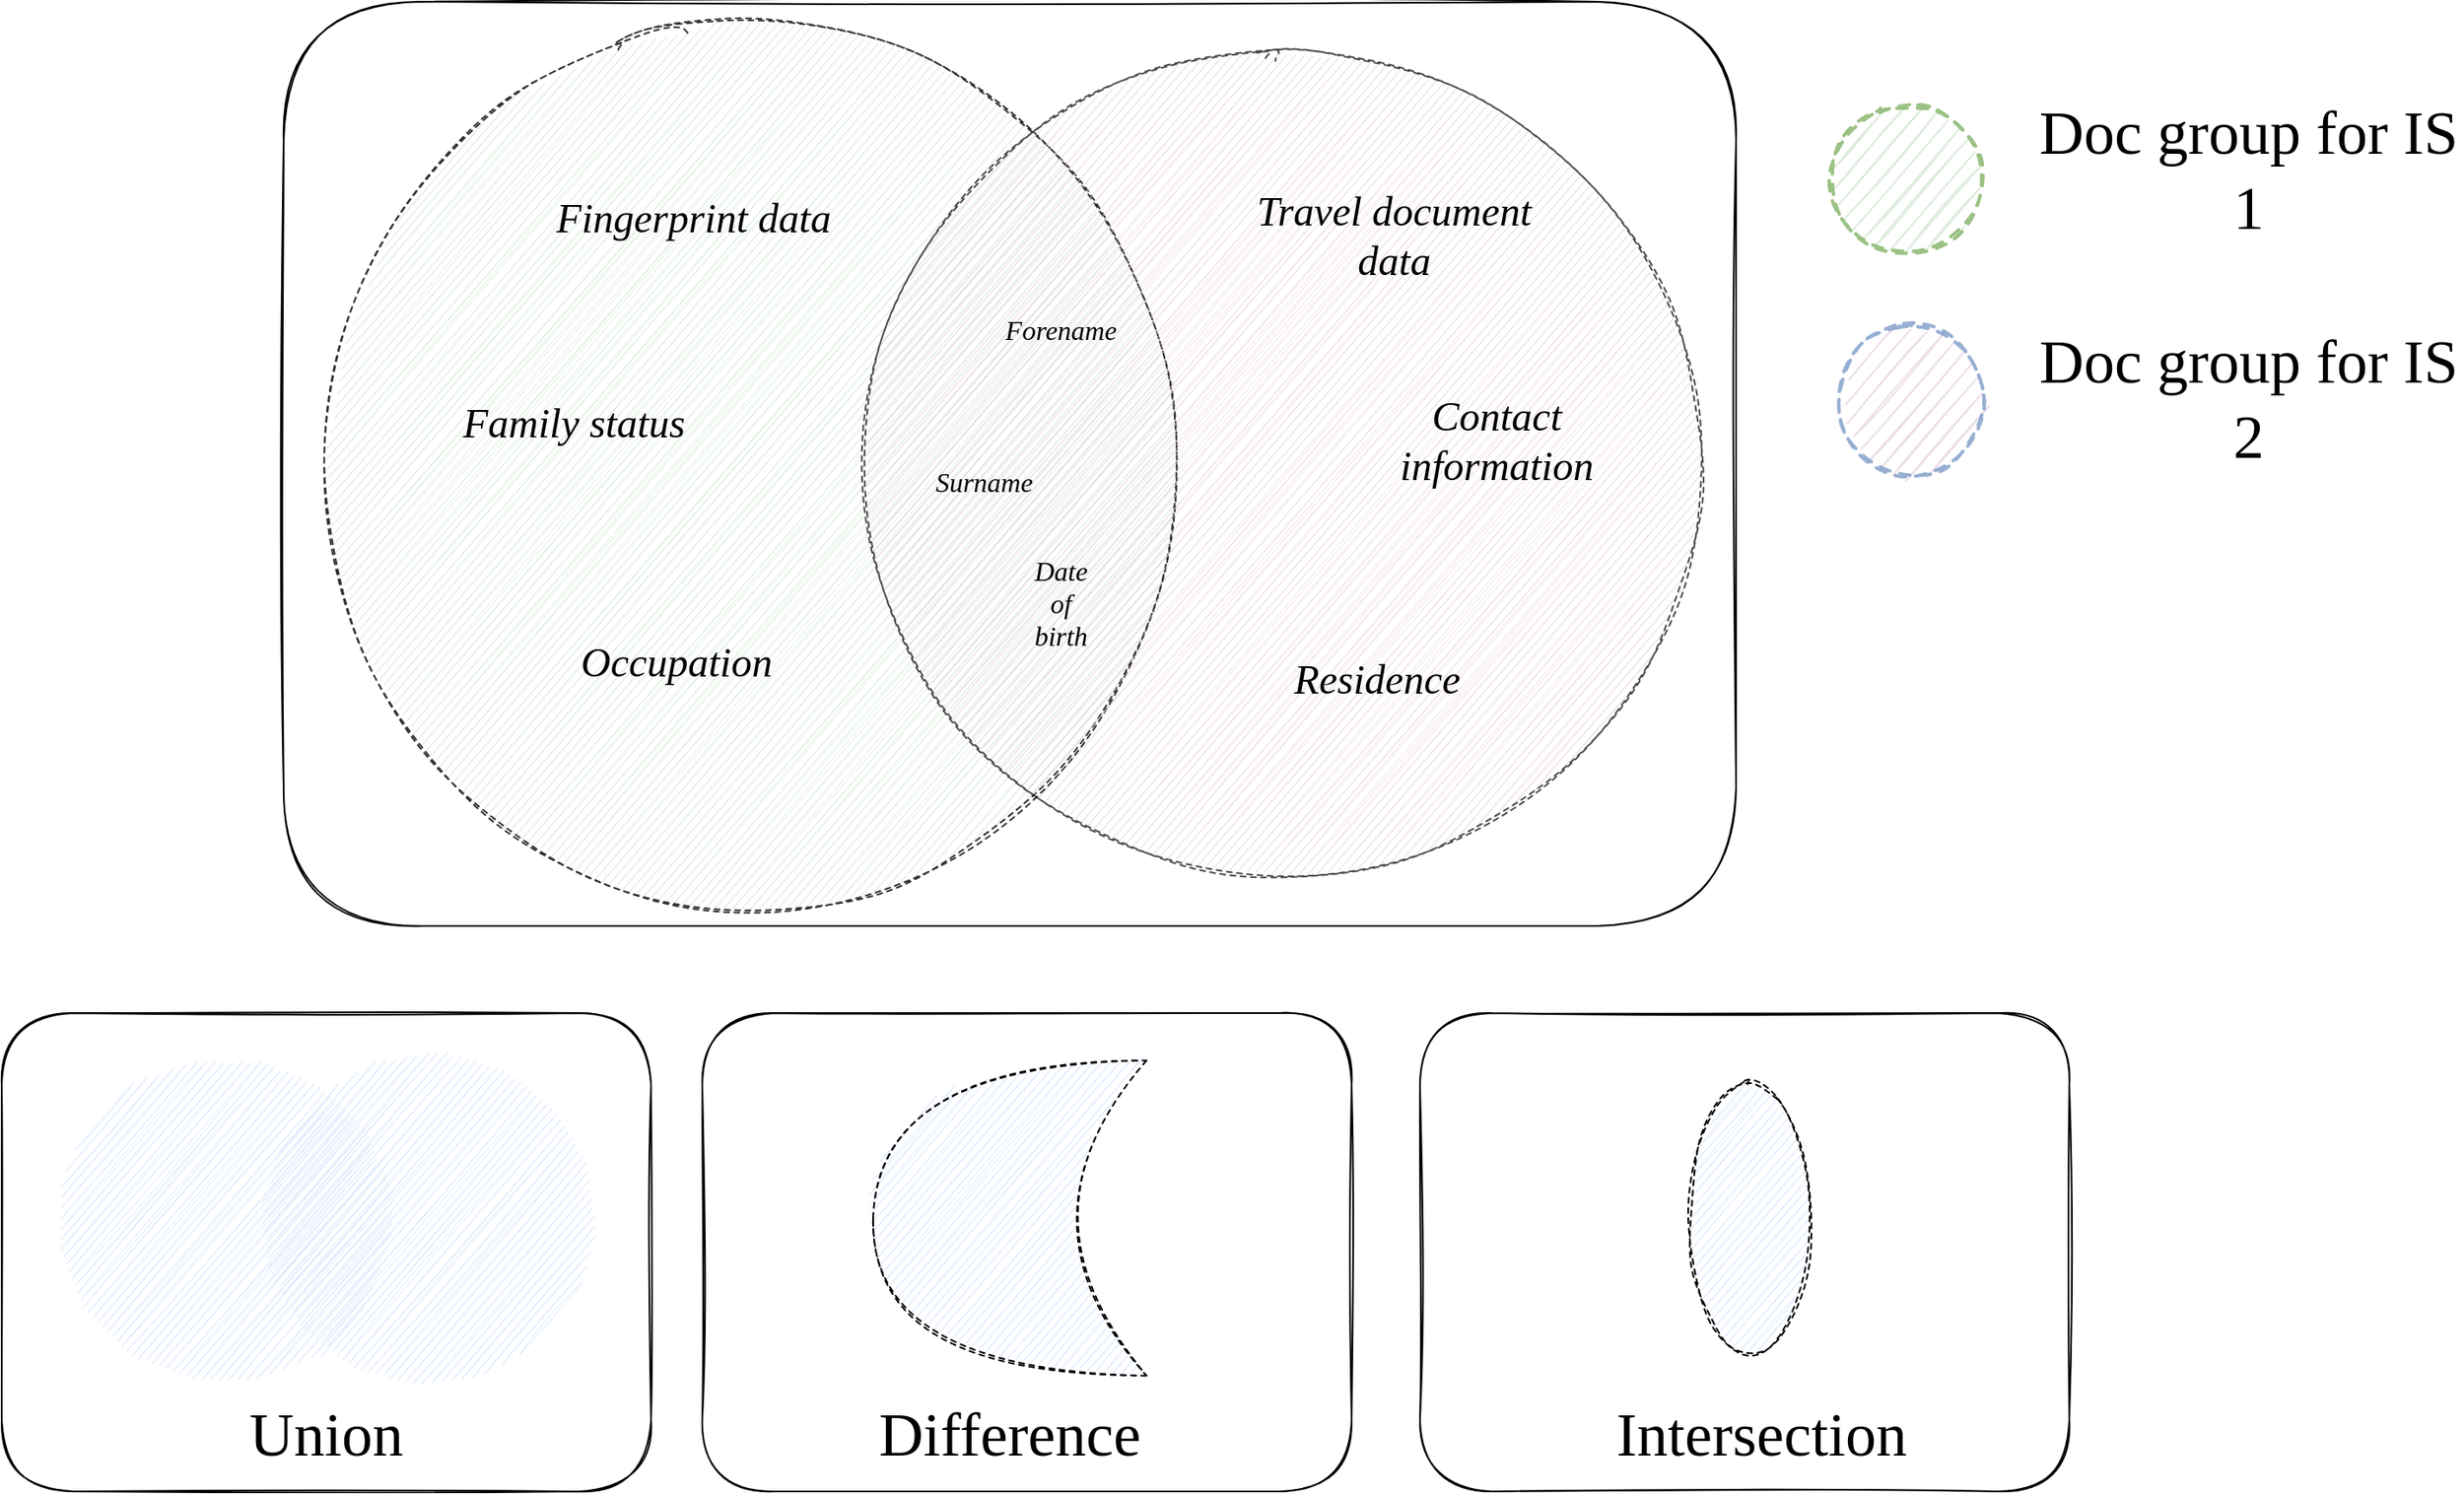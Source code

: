 <mxfile version="14.1.8" type="device"><diagram id="3228e29e-7158-1315-38df-8450db1d8a1d" name="Page-1"><mxGraphModel dx="2663" dy="1880" grid="1" gridSize="10" guides="1" tooltips="1" connect="1" arrows="1" fold="1" page="0" pageScale="1" pageWidth="1169" pageHeight="827" background="#ffffff" math="0" shadow="0"><root><mxCell id="0"/><mxCell id="1" parent="0"/><mxCell id="pJNdOVW56CGBnsEbcG_9-21560" value="" style="rounded=1;whiteSpace=wrap;html=1;strokeColor=#000000;fontColor=#000000;fontFamily=Futura;shadow=0;sketch=1;" parent="1" vertex="1"><mxGeometry x="940" y="613" width="380" height="280" as="geometry"/></mxCell><mxCell id="pJNdOVW56CGBnsEbcG_9-21559" value="" style="rounded=1;whiteSpace=wrap;html=1;strokeColor=#000000;fontColor=#000000;fontFamily=Futura;shadow=0;sketch=1;" parent="1" vertex="1"><mxGeometry x="520" y="613" width="380" height="280" as="geometry"/></mxCell><mxCell id="pJNdOVW56CGBnsEbcG_9-21558" value="" style="rounded=1;whiteSpace=wrap;html=1;strokeColor=#000000;fontColor=#000000;fontFamily=Futura;shadow=0;sketch=1;" parent="1" vertex="1"><mxGeometry x="110" y="613" width="380" height="280" as="geometry"/></mxCell><mxCell id="pJNdOVW56CGBnsEbcG_9-21551" value="" style="ellipse;html=1;fillColor=#dae8fc;fontFamily=Futura;shadow=0;sketch=1;strokeColor=none;" parent="1" vertex="1"><mxGeometry x="140" y="633" width="200" height="200" as="geometry"/></mxCell><mxCell id="pJNdOVW56CGBnsEbcG_9-21553" value="" style="ellipse;html=1;fillColor=#dae8fc;fontFamily=Futura;shadow=0;sketch=1;strokeColor=none;" parent="1" vertex="1"><mxGeometry x="260" y="633" width="200" height="200" as="geometry"/></mxCell><mxCell id="pJNdOVW56CGBnsEbcG_9-21556" value="" style="ellipse;whiteSpace=wrap;html=1;strokeColor=#000000;fillColor=#dae8fc;fontFamily=Futura;shadow=0;dashed=1;sketch=1;" parent="1" vertex="1"><mxGeometry x="1097" y="653" width="72.25" height="160" as="geometry"/></mxCell><mxCell id="pJNdOVW56CGBnsEbcG_9-21561" value="Union" style="text;html=1;strokeColor=none;fillColor=none;align=center;verticalAlign=middle;whiteSpace=wrap;rounded=0;fontColor=#000000;horizontal=1;fontSize=36;fontFamily=Futura;shadow=0;sketch=0;" parent="1" vertex="1"><mxGeometry x="280" y="850" width="40" height="20" as="geometry"/></mxCell><mxCell id="pJNdOVW56CGBnsEbcG_9-21562" value="Difference" style="text;html=1;strokeColor=none;fillColor=none;align=center;verticalAlign=middle;whiteSpace=wrap;rounded=0;fontColor=#000000;horizontal=1;fontSize=36;fontFamily=Futura;shadow=0;sketch=0;" parent="1" vertex="1"><mxGeometry x="680" y="850" width="40" height="20" as="geometry"/></mxCell><mxCell id="pJNdOVW56CGBnsEbcG_9-21563" value="Intersection" style="text;html=1;strokeColor=none;fillColor=none;align=center;verticalAlign=middle;whiteSpace=wrap;rounded=0;fontColor=#000000;horizontal=1;fontSize=36;fontFamily=Futura;shadow=0;sketch=0;" parent="1" vertex="1"><mxGeometry x="1119.5" y="850" width="40" height="20" as="geometry"/></mxCell><mxCell id="pJNdOVW56CGBnsEbcG_9-21564" value="" style="shape=xor;whiteSpace=wrap;html=1;strokeColor=#000000;fontSize=12;direction=west;fillColor=#dae8fc;shadow=0;dashed=1;sketch=1;fontFamily=Futura;" parent="1" vertex="1"><mxGeometry x="620" y="640.75" width="160" height="184.5" as="geometry"/></mxCell><mxCell id="pJNdOVW56CGBnsEbcG_9-21557" value="" style="rounded=1;fontFamily=Futura;labelBackgroundColor=none;labelBorderColor=none;fontStyle=2;verticalAlign=middle;align=center;whiteSpace=wrap;html=1;glass=0;comic=0;shadow=0;gradientDirection=north;strokeColor=#000000;perimeterSpacing=0;sketch=1;" parent="1" vertex="1"><mxGeometry x="275" y="21" width="850" height="541" as="geometry"/></mxCell><mxCell id="21532" value="" style="ellipse;fontFamily=Futura;strokeColor=#000000;labelBackgroundColor=none;labelBorderColor=none;fontStyle=2;verticalAlign=middle;align=center;whiteSpace=wrap;html=1;fontColor=#333333;shadow=0;opacity=80;dashed=1;sketch=1;fillColor=#D5E8D4;" parent="1" vertex="1"><mxGeometry x="298.5" y="42.5" width="500" height="500" as="geometry"/></mxCell><mxCell id="21534" value="Fingerprint data" style="text;fontSize=24;align=center;verticalAlign=middle;fontColor=#000000;fontFamily=Futura;labelBackgroundColor=none;labelBorderColor=none;fontStyle=2;whiteSpace=wrap;html=1;shadow=0;sketch=0;" parent="1" vertex="1"><mxGeometry x="419.5" y="113" width="190" height="70" as="geometry"/></mxCell><mxCell id="pJNdOVW56CGBnsEbcG_9-21540" value="Family status" style="text;fontSize=24;align=center;verticalAlign=middle;fontColor=#000000;fontFamily=Futura;labelBackgroundColor=none;labelBorderColor=none;fontStyle=2;whiteSpace=wrap;html=1;shadow=0;sketch=0;" parent="1" vertex="1"><mxGeometry x="350" y="233" width="190" height="70" as="geometry"/></mxCell><mxCell id="pJNdOVW56CGBnsEbcG_9-21547" value="Occupation" style="text;fontSize=24;align=center;verticalAlign=middle;fontColor=#000000;fontFamily=Futura;labelBackgroundColor=none;labelBorderColor=none;fontStyle=2;whiteSpace=wrap;html=1;shadow=0;sketch=0;" parent="1" vertex="1"><mxGeometry x="410" y="373" width="190" height="70" as="geometry"/></mxCell><mxCell id="pJNdOVW56CGBnsEbcG_9-21552" value="" style="ellipse;fontFamily=Futura;labelBackgroundColor=none;labelBorderColor=none;fontStyle=2;verticalAlign=middle;align=center;whiteSpace=wrap;html=1;strokeColor=#000000;fontColor=#333333;shadow=0;opacity=70;dashed=1;sketch=1;fillColor=#E6D0DE;" parent="1" vertex="1"><mxGeometry x="609.5" y="41.5" width="500" height="500" as="geometry"/></mxCell><mxCell id="21535" value="Travel document data" style="text;fontSize=24;align=center;verticalAlign=middle;fontColor=#000000;fontFamily=Futura;labelBackgroundColor=none;labelBorderColor=none;fontStyle=2;whiteSpace=wrap;html=1;shadow=0;sketch=0;" parent="1" vertex="1"><mxGeometry x="830" y="123" width="190" height="70" as="geometry"/></mxCell><mxCell id="21537" value="Forename" style="text;align=center;fontColor=#000000;fontSize=16;fontFamily=Futura;labelBackgroundColor=none;labelBorderColor=none;fontStyle=2;verticalAlign=middle;whiteSpace=wrap;html=1;shadow=0;sketch=0;" parent="1" vertex="1"><mxGeometry x="710" y="193" width="40" height="40" as="geometry"/></mxCell><mxCell id="21540" value="Surname" style="text;align=center;fontColor=#000000;fontSize=16;fontFamily=Futura;labelBackgroundColor=none;labelBorderColor=none;fontStyle=2;verticalAlign=middle;whiteSpace=wrap;html=1;shadow=0;sketch=0;" parent="1" vertex="1"><mxGeometry x="665" y="281.5" width="40" height="40" as="geometry"/></mxCell><mxCell id="pJNdOVW56CGBnsEbcG_9-21543" value="Date of birth" style="text;align=center;fontColor=#000000;fontSize=16;fontFamily=Futura;labelBackgroundColor=none;labelBorderColor=none;fontStyle=2;verticalAlign=middle;whiteSpace=wrap;html=1;shadow=0;sketch=0;" parent="1" vertex="1"><mxGeometry x="710" y="353" width="40" height="40" as="geometry"/></mxCell><mxCell id="pJNdOVW56CGBnsEbcG_9-21545" value="Residence" style="text;fontSize=24;align=center;verticalAlign=middle;fontColor=#000000;fontFamily=Futura;labelBackgroundColor=none;labelBorderColor=none;fontStyle=2;whiteSpace=wrap;html=1;shadow=0;sketch=0;" parent="1" vertex="1"><mxGeometry x="820" y="383" width="190" height="70" as="geometry"/></mxCell><mxCell id="pJNdOVW56CGBnsEbcG_9-21548" value="Contact information" style="text;fontSize=24;align=center;verticalAlign=middle;fontColor=#000000;fontFamily=Futura;labelBackgroundColor=none;labelBorderColor=none;fontStyle=2;whiteSpace=wrap;html=1;shadow=0;sketch=0;" parent="1" vertex="1"><mxGeometry x="890" y="243" width="190" height="70" as="geometry"/></mxCell><mxCell id="EI0ykRmtSILJpqEGQJ-O-21540" value="" style="ellipse;fontFamily=Futura;fillColor=#d5e8d4;strokeColor=#82b366;labelBackgroundColor=none;labelBorderColor=none;fontStyle=0;verticalAlign=middle;align=center;whiteSpace=wrap;html=1;shadow=0;opacity=80;dashed=1;sketch=1;strokeWidth=2;fillStyle=hachure;" parent="1" vertex="1"><mxGeometry x="1180" y="80" width="90" height="90" as="geometry"/></mxCell><mxCell id="EI0ykRmtSILJpqEGQJ-O-21541" value="" style="ellipse;fontFamily=Futura;labelBackgroundColor=none;labelBorderColor=none;fontStyle=0;verticalAlign=middle;align=center;whiteSpace=wrap;html=1;strokeColor=#6c8ebf;shadow=0;opacity=70;dashed=1;sketch=1;strokeWidth=2;fillStyle=hachure;fillColor=#E6D0DE;" parent="1" vertex="1"><mxGeometry x="1184.63" y="208.5" width="85.37" height="91.5" as="geometry"/></mxCell><mxCell id="EI0ykRmtSILJpqEGQJ-O-21542" value="Doc group for IS 1" style="text;html=1;strokeColor=none;fillColor=none;align=center;verticalAlign=middle;whiteSpace=wrap;rounded=0;horizontal=1;fontSize=36;fontFamily=Futura;shadow=0;sketch=1;fontStyle=0" parent="1" vertex="1"><mxGeometry x="1300" y="80" width="250" height="80" as="geometry"/></mxCell><mxCell id="EI0ykRmtSILJpqEGQJ-O-21543" value="Doc group for IS 2" style="text;html=1;strokeColor=none;fillColor=none;align=center;verticalAlign=middle;whiteSpace=wrap;rounded=0;horizontal=1;fontSize=36;fontFamily=Futura;shadow=0;sketch=1;fontStyle=0" parent="1" vertex="1"><mxGeometry x="1300" y="214.25" width="250" height="80" as="geometry"/></mxCell></root></mxGraphModel></diagram></mxfile>